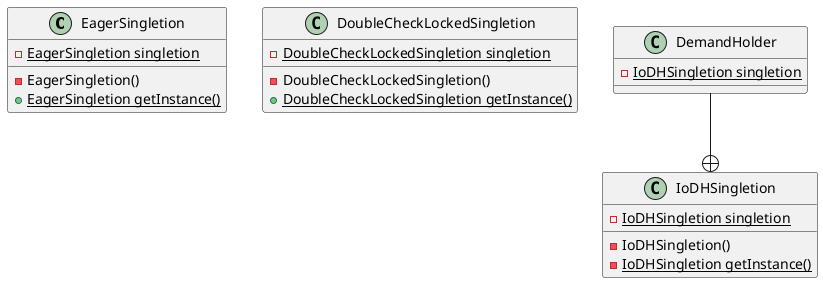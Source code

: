 @startuml
class EagerSingletion{
    {static} - EagerSingletion singletion
    - EagerSingletion()
    {static} + EagerSingletion getInstance()
}

class DoubleCheckLockedSingletion {
    {static} -  DoubleCheckLockedSingletion singletion 
    - DoubleCheckLockedSingletion()
    {static} + DoubleCheckLockedSingletion getInstance()
}

class IoDHSingletion {
    {static} - IoDHSingletion singletion
    - IoDHSingletion()
    {static} - IoDHSingletion getInstance()
}

class DemandHolder{
    {static} - IoDHSingletion singletion 
}

DemandHolder --+ IoDHSingletion

@enduml